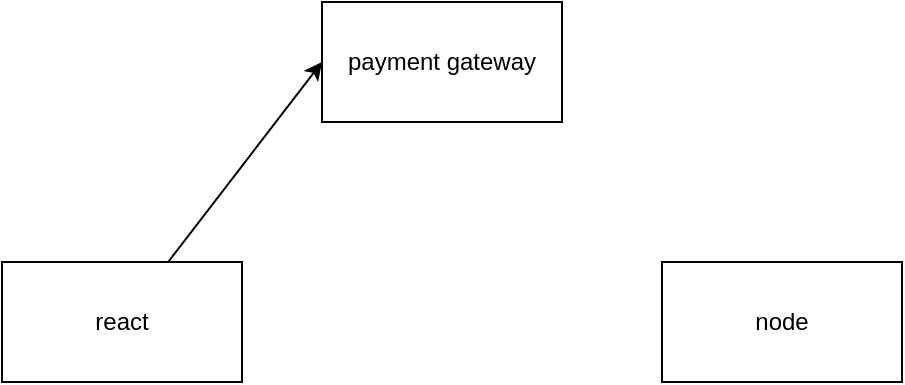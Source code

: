 <mxfile>
    <diagram id="_Rldfdkl6hFqKrdf5Kf9" name="Page-1">
        <mxGraphModel dx="855" dy="1369" grid="1" gridSize="10" guides="1" tooltips="1" connect="1" arrows="1" fold="1" page="1" pageScale="1" pageWidth="850" pageHeight="1100" math="0" shadow="0">
            <root>
                <mxCell id="0"/>
                <mxCell id="1" parent="0"/>
                <mxCell id="5" style="edgeStyle=none;html=1;entryX=0;entryY=0.5;entryDx=0;entryDy=0;" edge="1" parent="1" source="2" target="4">
                    <mxGeometry relative="1" as="geometry"/>
                </mxCell>
                <mxCell id="2" value="react" style="whiteSpace=wrap;html=1;" vertex="1" parent="1">
                    <mxGeometry x="190" y="110" width="120" height="60" as="geometry"/>
                </mxCell>
                <mxCell id="3" value="node" style="whiteSpace=wrap;html=1;" vertex="1" parent="1">
                    <mxGeometry x="520" y="110" width="120" height="60" as="geometry"/>
                </mxCell>
                <mxCell id="4" value="payment gateway" style="whiteSpace=wrap;html=1;" vertex="1" parent="1">
                    <mxGeometry x="350" y="-20" width="120" height="60" as="geometry"/>
                </mxCell>
            </root>
        </mxGraphModel>
    </diagram>
</mxfile>